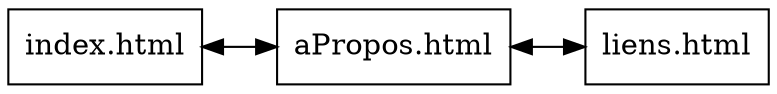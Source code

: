 digraph struct {
	rankdir = LR;
	node [shape=record];
	past [label="<f0> index.html"];
	present [label="<f0> aPropos.html"];
	future [label="<f0> liens.html"];
	past:f0 -> present [dir=both];
	present -> future:f0 [dir=both];
}

